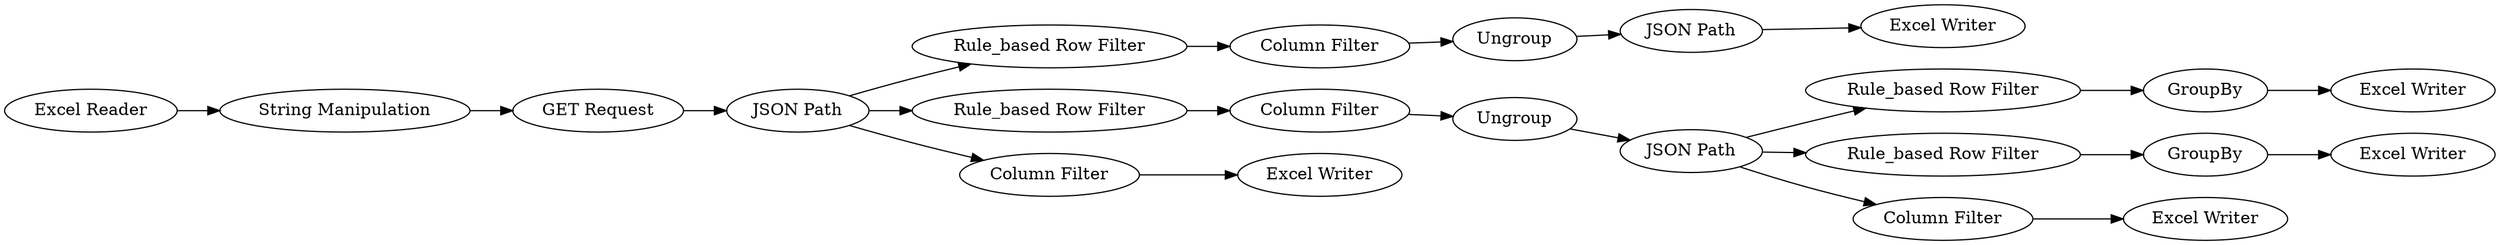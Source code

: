 digraph {
	"-4835973324769732792_85" [label="JSON Path"]
	"-4835973324769732792_104" [label="Column Filter"]
	"-4835973324769732792_106" [label=Ungroup]
	"-4835973324769732792_83" [label="Rule_based Row Filter"]
	"-4835973324769732792_109" [label="Excel Writer"]
	"-4835973324769732792_88" [label=GroupBy]
	"-4835973324769732792_100" [label="Column Filter"]
	"-4835973324769732792_103" [label="Rule_based Row Filter"]
	"-4835973324769732792_102" [label="Rule_based Row Filter"]
	"-4835973324769732792_112" [label="Column Filter"]
	"-4835973324769732792_99" [label="Excel Writer"]
	"-4835973324769732792_86" [label=Ungroup]
	"-4835973324769732792_87" [label="JSON Path"]
	"-4835973324769732792_89" [label="Rule_based Row Filter"]
	"-4835973324769732792_26" [label="GET Request"]
	"-4835973324769732792_84" [label=GroupBy]
	"-4835973324769732792_1" [label="Excel Reader"]
	"-4835973324769732792_98" [label="Excel Writer"]
	"-4835973324769732792_105" [label="JSON Path"]
	"-4835973324769732792_111" [label="Excel Writer"]
	"-4835973324769732792_108" [label="Column Filter"]
	"-4835973324769732792_107" [label="Excel Writer"]
	"-4835973324769732792_25" [label="String Manipulation"]
	"-4835973324769732792_83" -> "-4835973324769732792_84"
	"-4835973324769732792_105" -> "-4835973324769732792_109"
	"-4835973324769732792_106" -> "-4835973324769732792_105"
	"-4835973324769732792_102" -> "-4835973324769732792_100"
	"-4835973324769732792_85" -> "-4835973324769732792_102"
	"-4835973324769732792_100" -> "-4835973324769732792_86"
	"-4835973324769732792_86" -> "-4835973324769732792_87"
	"-4835973324769732792_103" -> "-4835973324769732792_104"
	"-4835973324769732792_1" -> "-4835973324769732792_25"
	"-4835973324769732792_25" -> "-4835973324769732792_26"
	"-4835973324769732792_112" -> "-4835973324769732792_111"
	"-4835973324769732792_87" -> "-4835973324769732792_108"
	"-4835973324769732792_89" -> "-4835973324769732792_88"
	"-4835973324769732792_108" -> "-4835973324769732792_107"
	"-4835973324769732792_88" -> "-4835973324769732792_99"
	"-4835973324769732792_87" -> "-4835973324769732792_83"
	"-4835973324769732792_84" -> "-4835973324769732792_98"
	"-4835973324769732792_85" -> "-4835973324769732792_112"
	"-4835973324769732792_85" -> "-4835973324769732792_103"
	"-4835973324769732792_26" -> "-4835973324769732792_85"
	"-4835973324769732792_104" -> "-4835973324769732792_106"
	"-4835973324769732792_87" -> "-4835973324769732792_89"
	rankdir=LR
}
